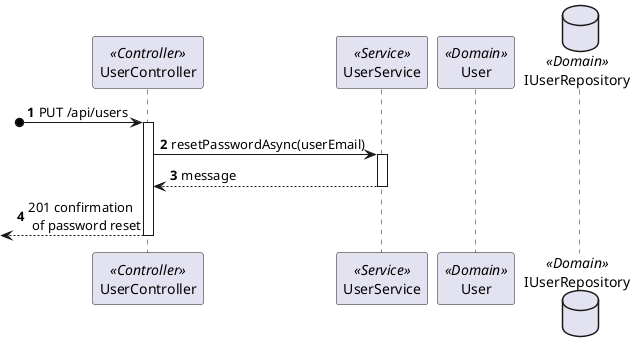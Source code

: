 @startuml level3
autonumber

participant "UserController" as Controller <<Controller>>
participant "UserService" as Service <<Service>>
participant "User" as User <<Domain>>
database "IUserRepository" as UserRepository <<Domain>>

?o->Controller:PUT /api/users
activate Controller
    
    Controller->Service:resetPasswordAsync(userEmail)
    activate Service

        /'Service->SendNotification:notifyStaffWithLink(userEmail)
        activate SendNotification

            SendNotification-->Service:sendLink
        deactivate SendNotification

        note over Service
            "Fazer auth ao Staff"
        end note
        '/
        /'
        Service->Auth:setPassword()

        '/


    

        Service-->Controller:message
    deactivate Service
    <-- Controller:201 confirmation\n of password reset
deactivate Controller
@enduml 